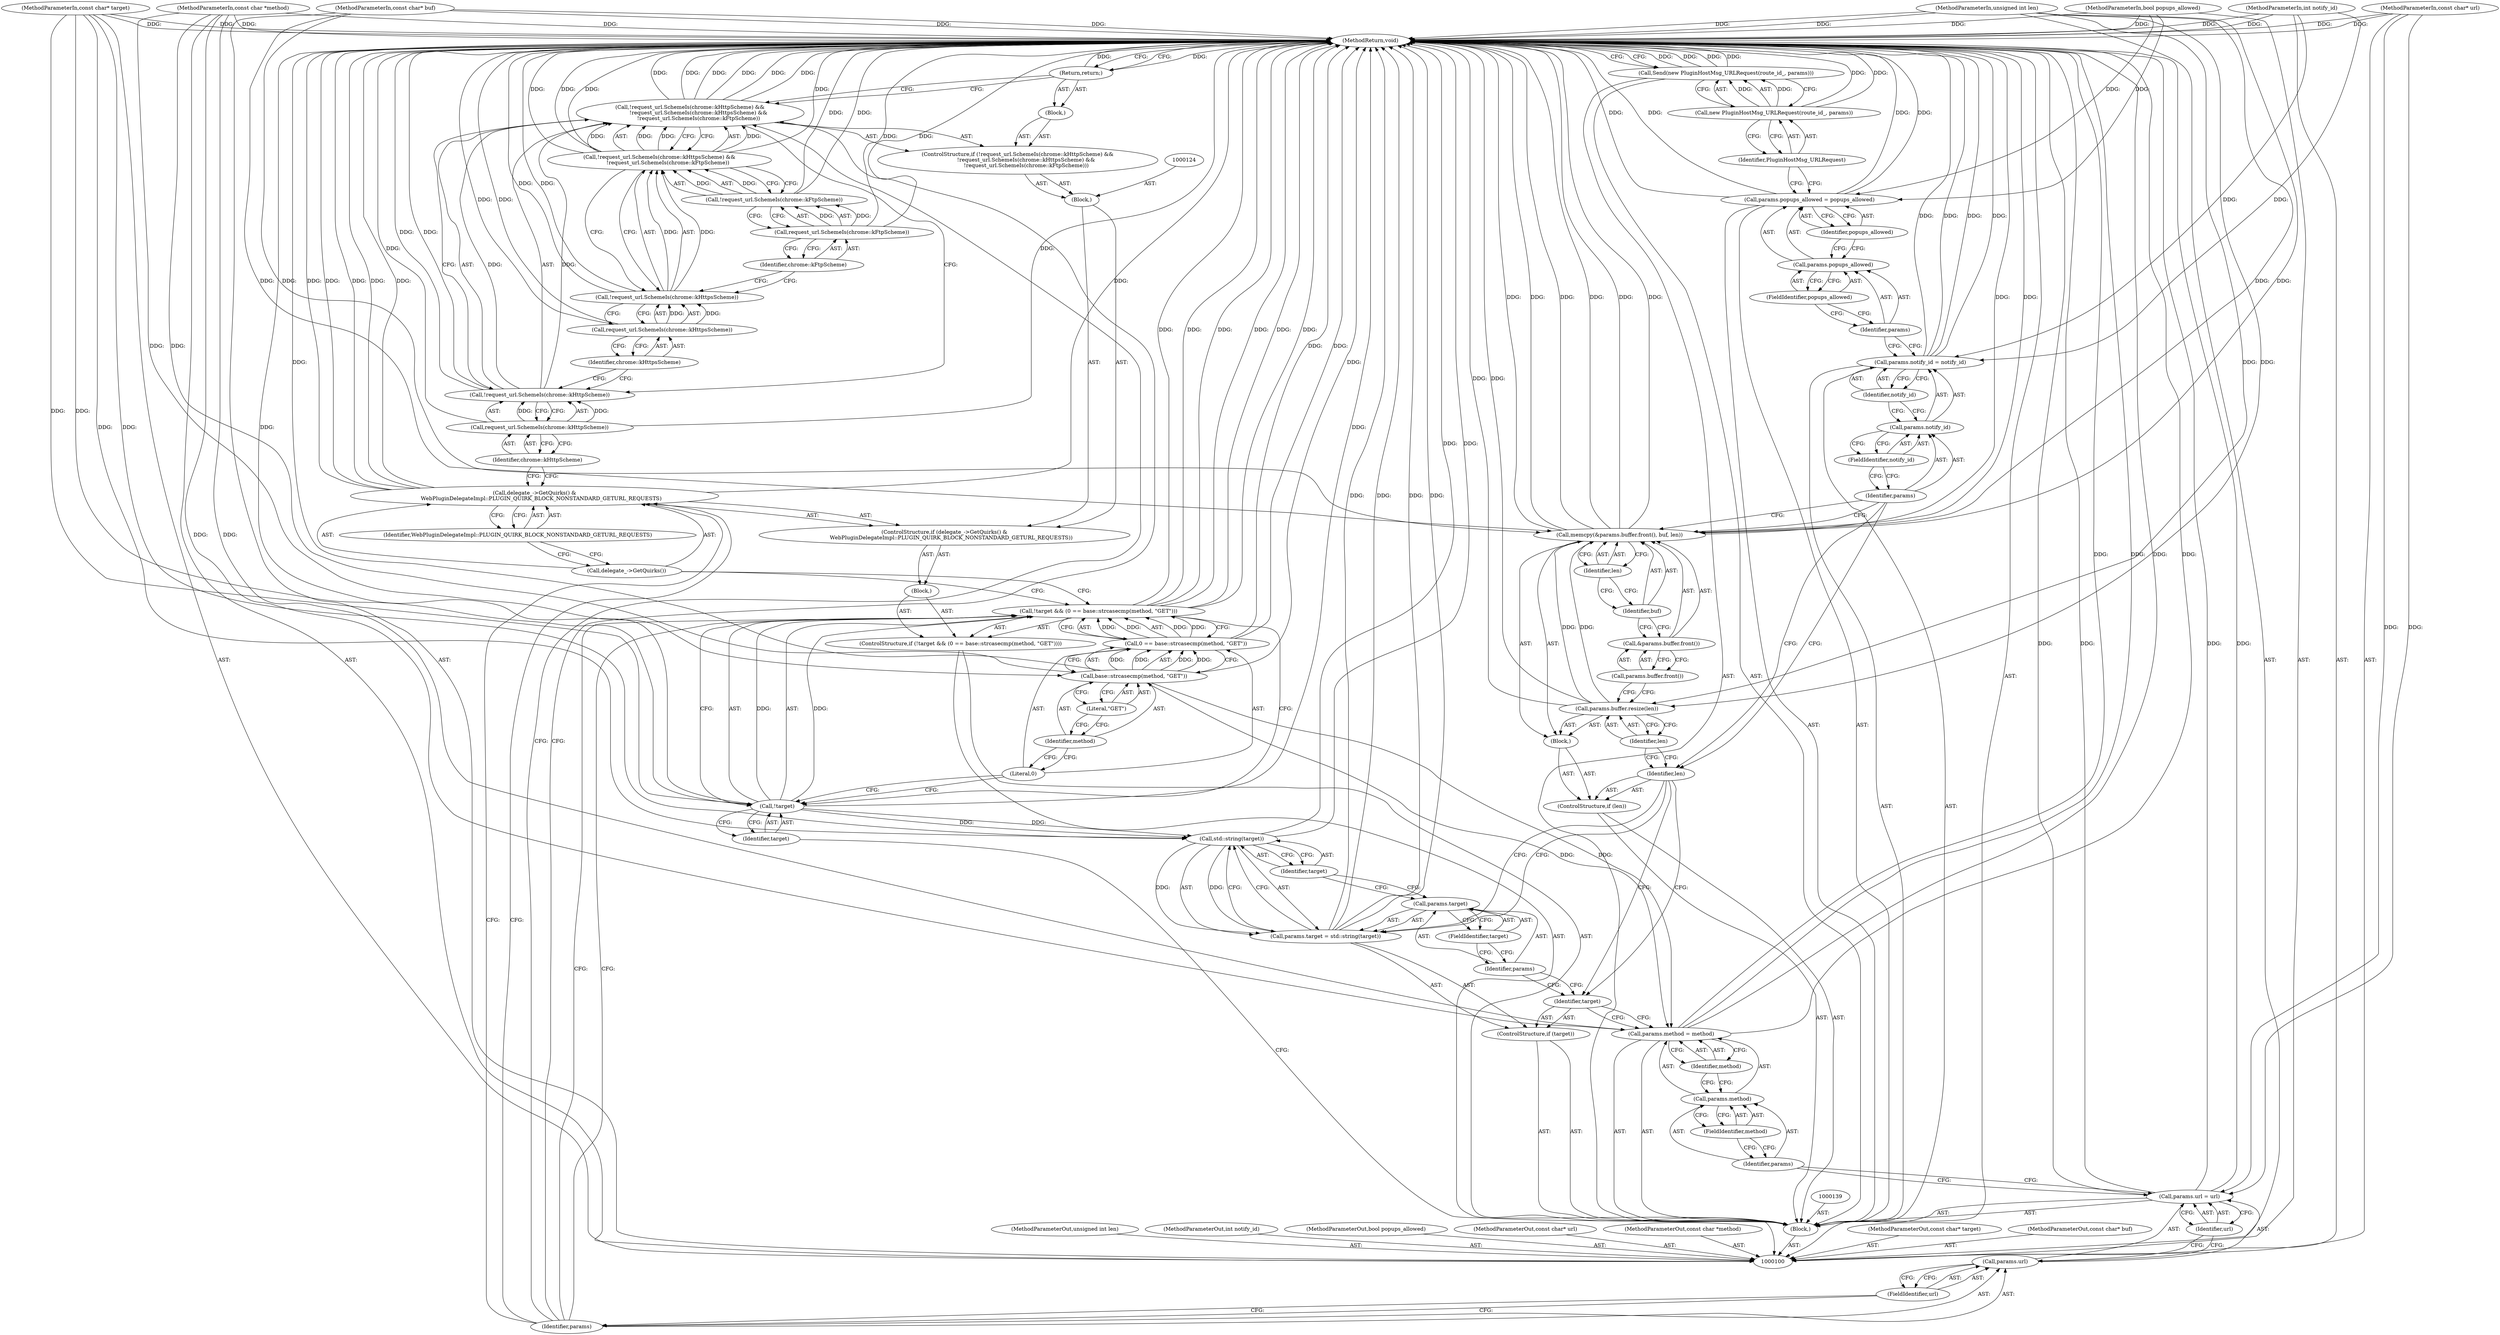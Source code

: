 digraph "0_Chrome_ea3d1d84be3d6f97bf50e76511c9e26af6895533_6" {
"1000119" [label="(ControlStructure,if (delegate_->GetQuirks() &\n        WebPluginDelegateImpl::PLUGIN_QUIRK_BLOCK_NONSTANDARD_GETURL_REQUESTS))"];
"1000120" [label="(Call,delegate_->GetQuirks() &\n        WebPluginDelegateImpl::PLUGIN_QUIRK_BLOCK_NONSTANDARD_GETURL_REQUESTS)"];
"1000121" [label="(Call,delegate_->GetQuirks())"];
"1000122" [label="(Identifier,WebPluginDelegateImpl::PLUGIN_QUIRK_BLOCK_NONSTANDARD_GETURL_REQUESTS)"];
"1000123" [label="(Block,)"];
"1000126" [label="(Call,!request_url.SchemeIs(chrome::kHttpScheme) &&\n          !request_url.SchemeIs(chrome::kHttpsScheme) &&\n          !request_url.SchemeIs(chrome::kFtpScheme))"];
"1000127" [label="(Call,!request_url.SchemeIs(chrome::kHttpScheme))"];
"1000128" [label="(Call,request_url.SchemeIs(chrome::kHttpScheme))"];
"1000129" [label="(Identifier,chrome::kHttpScheme)"];
"1000125" [label="(ControlStructure,if (!request_url.SchemeIs(chrome::kHttpScheme) &&\n          !request_url.SchemeIs(chrome::kHttpsScheme) &&\n          !request_url.SchemeIs(chrome::kFtpScheme)))"];
"1000130" [label="(Call,!request_url.SchemeIs(chrome::kHttpsScheme) &&\n          !request_url.SchemeIs(chrome::kFtpScheme))"];
"1000131" [label="(Call,!request_url.SchemeIs(chrome::kHttpsScheme))"];
"1000132" [label="(Call,request_url.SchemeIs(chrome::kHttpsScheme))"];
"1000133" [label="(Identifier,chrome::kHttpsScheme)"];
"1000134" [label="(Call,!request_url.SchemeIs(chrome::kFtpScheme))"];
"1000135" [label="(Call,request_url.SchemeIs(chrome::kFtpScheme))"];
"1000136" [label="(Identifier,chrome::kFtpScheme)"];
"1000137" [label="(Block,)"];
"1000138" [label="(Return,return;)"];
"1000181" [label="(MethodReturn,void)"];
"1000101" [label="(MethodParameterIn,const char* url)"];
"1000262" [label="(MethodParameterOut,const char* url)"];
"1000144" [label="(Identifier,url)"];
"1000140" [label="(Call,params.url = url)"];
"1000141" [label="(Call,params.url)"];
"1000142" [label="(Identifier,params)"];
"1000143" [label="(FieldIdentifier,url)"];
"1000148" [label="(FieldIdentifier,method)"];
"1000149" [label="(Identifier,method)"];
"1000145" [label="(Call,params.method = method)"];
"1000146" [label="(Call,params.method)"];
"1000147" [label="(Identifier,params)"];
"1000150" [label="(ControlStructure,if (target))"];
"1000151" [label="(Identifier,target)"];
"1000155" [label="(FieldIdentifier,target)"];
"1000156" [label="(Call,std::string(target))"];
"1000157" [label="(Identifier,target)"];
"1000152" [label="(Call,params.target = std::string(target))"];
"1000153" [label="(Call,params.target)"];
"1000154" [label="(Identifier,params)"];
"1000160" [label="(Block,)"];
"1000158" [label="(ControlStructure,if (len))"];
"1000159" [label="(Identifier,len)"];
"1000162" [label="(Identifier,len)"];
"1000161" [label="(Call,params.buffer.resize(len))"];
"1000164" [label="(Call,&params.buffer.front())"];
"1000165" [label="(Call,params.buffer.front())"];
"1000166" [label="(Identifier,buf)"];
"1000167" [label="(Identifier,len)"];
"1000163" [label="(Call,memcpy(&params.buffer.front(), buf, len))"];
"1000102" [label="(MethodParameterIn,const char *method)"];
"1000263" [label="(MethodParameterOut,const char *method)"];
"1000168" [label="(Call,params.notify_id = notify_id)"];
"1000169" [label="(Call,params.notify_id)"];
"1000170" [label="(Identifier,params)"];
"1000172" [label="(Identifier,notify_id)"];
"1000171" [label="(FieldIdentifier,notify_id)"];
"1000176" [label="(FieldIdentifier,popups_allowed)"];
"1000177" [label="(Identifier,popups_allowed)"];
"1000173" [label="(Call,params.popups_allowed = popups_allowed)"];
"1000174" [label="(Call,params.popups_allowed)"];
"1000175" [label="(Identifier,params)"];
"1000180" [label="(Identifier,PluginHostMsg_URLRequest)"];
"1000178" [label="(Call,Send(new PluginHostMsg_URLRequest(route_id_, params)))"];
"1000179" [label="(Call,new PluginHostMsg_URLRequest(route_id_, params))"];
"1000103" [label="(MethodParameterIn,const char* target)"];
"1000264" [label="(MethodParameterOut,const char* target)"];
"1000104" [label="(MethodParameterIn,const char* buf)"];
"1000265" [label="(MethodParameterOut,const char* buf)"];
"1000105" [label="(MethodParameterIn,unsigned int len)"];
"1000266" [label="(MethodParameterOut,unsigned int len)"];
"1000106" [label="(MethodParameterIn,int notify_id)"];
"1000267" [label="(MethodParameterOut,int notify_id)"];
"1000107" [label="(MethodParameterIn,bool popups_allowed)"];
"1000268" [label="(MethodParameterOut,bool popups_allowed)"];
"1000108" [label="(Block,)"];
"1000109" [label="(ControlStructure,if (!target && (0 == base::strcasecmp(method, \"GET\"))))"];
"1000113" [label="(Call,0 == base::strcasecmp(method, \"GET\"))"];
"1000114" [label="(Literal,0)"];
"1000115" [label="(Call,base::strcasecmp(method, \"GET\"))"];
"1000116" [label="(Identifier,method)"];
"1000117" [label="(Literal,\"GET\")"];
"1000110" [label="(Call,!target && (0 == base::strcasecmp(method, \"GET\")))"];
"1000111" [label="(Call,!target)"];
"1000118" [label="(Block,)"];
"1000112" [label="(Identifier,target)"];
"1000119" -> "1000118"  [label="AST: "];
"1000120" -> "1000119"  [label="AST: "];
"1000123" -> "1000119"  [label="AST: "];
"1000120" -> "1000119"  [label="AST: "];
"1000120" -> "1000122"  [label="CFG: "];
"1000121" -> "1000120"  [label="AST: "];
"1000122" -> "1000120"  [label="AST: "];
"1000129" -> "1000120"  [label="CFG: "];
"1000142" -> "1000120"  [label="CFG: "];
"1000120" -> "1000181"  [label="DDG: "];
"1000120" -> "1000181"  [label="DDG: "];
"1000120" -> "1000181"  [label="DDG: "];
"1000121" -> "1000120"  [label="AST: "];
"1000121" -> "1000110"  [label="CFG: "];
"1000122" -> "1000121"  [label="CFG: "];
"1000122" -> "1000120"  [label="AST: "];
"1000122" -> "1000121"  [label="CFG: "];
"1000120" -> "1000122"  [label="CFG: "];
"1000123" -> "1000119"  [label="AST: "];
"1000124" -> "1000123"  [label="AST: "];
"1000125" -> "1000123"  [label="AST: "];
"1000126" -> "1000125"  [label="AST: "];
"1000126" -> "1000127"  [label="CFG: "];
"1000126" -> "1000130"  [label="CFG: "];
"1000127" -> "1000126"  [label="AST: "];
"1000130" -> "1000126"  [label="AST: "];
"1000138" -> "1000126"  [label="CFG: "];
"1000142" -> "1000126"  [label="CFG: "];
"1000126" -> "1000181"  [label="DDG: "];
"1000126" -> "1000181"  [label="DDG: "];
"1000126" -> "1000181"  [label="DDG: "];
"1000127" -> "1000126"  [label="DDG: "];
"1000130" -> "1000126"  [label="DDG: "];
"1000130" -> "1000126"  [label="DDG: "];
"1000127" -> "1000126"  [label="AST: "];
"1000127" -> "1000128"  [label="CFG: "];
"1000128" -> "1000127"  [label="AST: "];
"1000133" -> "1000127"  [label="CFG: "];
"1000126" -> "1000127"  [label="CFG: "];
"1000127" -> "1000181"  [label="DDG: "];
"1000127" -> "1000126"  [label="DDG: "];
"1000128" -> "1000127"  [label="DDG: "];
"1000128" -> "1000127"  [label="AST: "];
"1000128" -> "1000129"  [label="CFG: "];
"1000129" -> "1000128"  [label="AST: "];
"1000127" -> "1000128"  [label="CFG: "];
"1000128" -> "1000181"  [label="DDG: "];
"1000128" -> "1000127"  [label="DDG: "];
"1000129" -> "1000128"  [label="AST: "];
"1000129" -> "1000120"  [label="CFG: "];
"1000128" -> "1000129"  [label="CFG: "];
"1000125" -> "1000123"  [label="AST: "];
"1000126" -> "1000125"  [label="AST: "];
"1000137" -> "1000125"  [label="AST: "];
"1000130" -> "1000126"  [label="AST: "];
"1000130" -> "1000131"  [label="CFG: "];
"1000130" -> "1000134"  [label="CFG: "];
"1000131" -> "1000130"  [label="AST: "];
"1000134" -> "1000130"  [label="AST: "];
"1000126" -> "1000130"  [label="CFG: "];
"1000130" -> "1000181"  [label="DDG: "];
"1000130" -> "1000181"  [label="DDG: "];
"1000130" -> "1000126"  [label="DDG: "];
"1000130" -> "1000126"  [label="DDG: "];
"1000131" -> "1000130"  [label="DDG: "];
"1000134" -> "1000130"  [label="DDG: "];
"1000131" -> "1000130"  [label="AST: "];
"1000131" -> "1000132"  [label="CFG: "];
"1000132" -> "1000131"  [label="AST: "];
"1000136" -> "1000131"  [label="CFG: "];
"1000130" -> "1000131"  [label="CFG: "];
"1000131" -> "1000181"  [label="DDG: "];
"1000131" -> "1000130"  [label="DDG: "];
"1000132" -> "1000131"  [label="DDG: "];
"1000132" -> "1000131"  [label="AST: "];
"1000132" -> "1000133"  [label="CFG: "];
"1000133" -> "1000132"  [label="AST: "];
"1000131" -> "1000132"  [label="CFG: "];
"1000132" -> "1000181"  [label="DDG: "];
"1000132" -> "1000131"  [label="DDG: "];
"1000133" -> "1000132"  [label="AST: "];
"1000133" -> "1000127"  [label="CFG: "];
"1000132" -> "1000133"  [label="CFG: "];
"1000134" -> "1000130"  [label="AST: "];
"1000134" -> "1000135"  [label="CFG: "];
"1000135" -> "1000134"  [label="AST: "];
"1000130" -> "1000134"  [label="CFG: "];
"1000134" -> "1000181"  [label="DDG: "];
"1000134" -> "1000130"  [label="DDG: "];
"1000135" -> "1000134"  [label="DDG: "];
"1000135" -> "1000134"  [label="AST: "];
"1000135" -> "1000136"  [label="CFG: "];
"1000136" -> "1000135"  [label="AST: "];
"1000134" -> "1000135"  [label="CFG: "];
"1000135" -> "1000181"  [label="DDG: "];
"1000135" -> "1000134"  [label="DDG: "];
"1000136" -> "1000135"  [label="AST: "];
"1000136" -> "1000131"  [label="CFG: "];
"1000135" -> "1000136"  [label="CFG: "];
"1000137" -> "1000125"  [label="AST: "];
"1000138" -> "1000137"  [label="AST: "];
"1000138" -> "1000137"  [label="AST: "];
"1000138" -> "1000126"  [label="CFG: "];
"1000181" -> "1000138"  [label="CFG: "];
"1000138" -> "1000181"  [label="DDG: "];
"1000181" -> "1000100"  [label="AST: "];
"1000181" -> "1000138"  [label="CFG: "];
"1000181" -> "1000178"  [label="CFG: "];
"1000178" -> "1000181"  [label="DDG: "];
"1000178" -> "1000181"  [label="DDG: "];
"1000168" -> "1000181"  [label="DDG: "];
"1000168" -> "1000181"  [label="DDG: "];
"1000107" -> "1000181"  [label="DDG: "];
"1000156" -> "1000181"  [label="DDG: "];
"1000105" -> "1000181"  [label="DDG: "];
"1000145" -> "1000181"  [label="DDG: "];
"1000145" -> "1000181"  [label="DDG: "];
"1000173" -> "1000181"  [label="DDG: "];
"1000173" -> "1000181"  [label="DDG: "];
"1000126" -> "1000181"  [label="DDG: "];
"1000126" -> "1000181"  [label="DDG: "];
"1000126" -> "1000181"  [label="DDG: "];
"1000163" -> "1000181"  [label="DDG: "];
"1000163" -> "1000181"  [label="DDG: "];
"1000163" -> "1000181"  [label="DDG: "];
"1000163" -> "1000181"  [label="DDG: "];
"1000104" -> "1000181"  [label="DDG: "];
"1000131" -> "1000181"  [label="DDG: "];
"1000140" -> "1000181"  [label="DDG: "];
"1000140" -> "1000181"  [label="DDG: "];
"1000128" -> "1000181"  [label="DDG: "];
"1000103" -> "1000181"  [label="DDG: "];
"1000130" -> "1000181"  [label="DDG: "];
"1000130" -> "1000181"  [label="DDG: "];
"1000113" -> "1000181"  [label="DDG: "];
"1000120" -> "1000181"  [label="DDG: "];
"1000120" -> "1000181"  [label="DDG: "];
"1000120" -> "1000181"  [label="DDG: "];
"1000179" -> "1000181"  [label="DDG: "];
"1000152" -> "1000181"  [label="DDG: "];
"1000152" -> "1000181"  [label="DDG: "];
"1000132" -> "1000181"  [label="DDG: "];
"1000102" -> "1000181"  [label="DDG: "];
"1000111" -> "1000181"  [label="DDG: "];
"1000134" -> "1000181"  [label="DDG: "];
"1000110" -> "1000181"  [label="DDG: "];
"1000110" -> "1000181"  [label="DDG: "];
"1000110" -> "1000181"  [label="DDG: "];
"1000101" -> "1000181"  [label="DDG: "];
"1000135" -> "1000181"  [label="DDG: "];
"1000127" -> "1000181"  [label="DDG: "];
"1000115" -> "1000181"  [label="DDG: "];
"1000161" -> "1000181"  [label="DDG: "];
"1000106" -> "1000181"  [label="DDG: "];
"1000138" -> "1000181"  [label="DDG: "];
"1000101" -> "1000100"  [label="AST: "];
"1000101" -> "1000181"  [label="DDG: "];
"1000101" -> "1000140"  [label="DDG: "];
"1000262" -> "1000100"  [label="AST: "];
"1000144" -> "1000140"  [label="AST: "];
"1000144" -> "1000141"  [label="CFG: "];
"1000140" -> "1000144"  [label="CFG: "];
"1000140" -> "1000108"  [label="AST: "];
"1000140" -> "1000144"  [label="CFG: "];
"1000141" -> "1000140"  [label="AST: "];
"1000144" -> "1000140"  [label="AST: "];
"1000147" -> "1000140"  [label="CFG: "];
"1000140" -> "1000181"  [label="DDG: "];
"1000140" -> "1000181"  [label="DDG: "];
"1000101" -> "1000140"  [label="DDG: "];
"1000141" -> "1000140"  [label="AST: "];
"1000141" -> "1000143"  [label="CFG: "];
"1000142" -> "1000141"  [label="AST: "];
"1000143" -> "1000141"  [label="AST: "];
"1000144" -> "1000141"  [label="CFG: "];
"1000142" -> "1000141"  [label="AST: "];
"1000142" -> "1000126"  [label="CFG: "];
"1000142" -> "1000120"  [label="CFG: "];
"1000142" -> "1000110"  [label="CFG: "];
"1000143" -> "1000142"  [label="CFG: "];
"1000143" -> "1000141"  [label="AST: "];
"1000143" -> "1000142"  [label="CFG: "];
"1000141" -> "1000143"  [label="CFG: "];
"1000148" -> "1000146"  [label="AST: "];
"1000148" -> "1000147"  [label="CFG: "];
"1000146" -> "1000148"  [label="CFG: "];
"1000149" -> "1000145"  [label="AST: "];
"1000149" -> "1000146"  [label="CFG: "];
"1000145" -> "1000149"  [label="CFG: "];
"1000145" -> "1000108"  [label="AST: "];
"1000145" -> "1000149"  [label="CFG: "];
"1000146" -> "1000145"  [label="AST: "];
"1000149" -> "1000145"  [label="AST: "];
"1000151" -> "1000145"  [label="CFG: "];
"1000145" -> "1000181"  [label="DDG: "];
"1000145" -> "1000181"  [label="DDG: "];
"1000115" -> "1000145"  [label="DDG: "];
"1000102" -> "1000145"  [label="DDG: "];
"1000146" -> "1000145"  [label="AST: "];
"1000146" -> "1000148"  [label="CFG: "];
"1000147" -> "1000146"  [label="AST: "];
"1000148" -> "1000146"  [label="AST: "];
"1000149" -> "1000146"  [label="CFG: "];
"1000147" -> "1000146"  [label="AST: "];
"1000147" -> "1000140"  [label="CFG: "];
"1000148" -> "1000147"  [label="CFG: "];
"1000150" -> "1000108"  [label="AST: "];
"1000151" -> "1000150"  [label="AST: "];
"1000152" -> "1000150"  [label="AST: "];
"1000151" -> "1000150"  [label="AST: "];
"1000151" -> "1000145"  [label="CFG: "];
"1000154" -> "1000151"  [label="CFG: "];
"1000159" -> "1000151"  [label="CFG: "];
"1000155" -> "1000153"  [label="AST: "];
"1000155" -> "1000154"  [label="CFG: "];
"1000153" -> "1000155"  [label="CFG: "];
"1000156" -> "1000152"  [label="AST: "];
"1000156" -> "1000157"  [label="CFG: "];
"1000157" -> "1000156"  [label="AST: "];
"1000152" -> "1000156"  [label="CFG: "];
"1000156" -> "1000181"  [label="DDG: "];
"1000156" -> "1000152"  [label="DDG: "];
"1000111" -> "1000156"  [label="DDG: "];
"1000103" -> "1000156"  [label="DDG: "];
"1000157" -> "1000156"  [label="AST: "];
"1000157" -> "1000153"  [label="CFG: "];
"1000156" -> "1000157"  [label="CFG: "];
"1000152" -> "1000150"  [label="AST: "];
"1000152" -> "1000156"  [label="CFG: "];
"1000153" -> "1000152"  [label="AST: "];
"1000156" -> "1000152"  [label="AST: "];
"1000159" -> "1000152"  [label="CFG: "];
"1000152" -> "1000181"  [label="DDG: "];
"1000152" -> "1000181"  [label="DDG: "];
"1000156" -> "1000152"  [label="DDG: "];
"1000153" -> "1000152"  [label="AST: "];
"1000153" -> "1000155"  [label="CFG: "];
"1000154" -> "1000153"  [label="AST: "];
"1000155" -> "1000153"  [label="AST: "];
"1000157" -> "1000153"  [label="CFG: "];
"1000154" -> "1000153"  [label="AST: "];
"1000154" -> "1000151"  [label="CFG: "];
"1000155" -> "1000154"  [label="CFG: "];
"1000160" -> "1000158"  [label="AST: "];
"1000161" -> "1000160"  [label="AST: "];
"1000163" -> "1000160"  [label="AST: "];
"1000158" -> "1000108"  [label="AST: "];
"1000159" -> "1000158"  [label="AST: "];
"1000160" -> "1000158"  [label="AST: "];
"1000159" -> "1000158"  [label="AST: "];
"1000159" -> "1000152"  [label="CFG: "];
"1000159" -> "1000151"  [label="CFG: "];
"1000162" -> "1000159"  [label="CFG: "];
"1000170" -> "1000159"  [label="CFG: "];
"1000162" -> "1000161"  [label="AST: "];
"1000162" -> "1000159"  [label="CFG: "];
"1000161" -> "1000162"  [label="CFG: "];
"1000161" -> "1000160"  [label="AST: "];
"1000161" -> "1000162"  [label="CFG: "];
"1000162" -> "1000161"  [label="AST: "];
"1000165" -> "1000161"  [label="CFG: "];
"1000161" -> "1000181"  [label="DDG: "];
"1000105" -> "1000161"  [label="DDG: "];
"1000161" -> "1000163"  [label="DDG: "];
"1000164" -> "1000163"  [label="AST: "];
"1000164" -> "1000165"  [label="CFG: "];
"1000165" -> "1000164"  [label="AST: "];
"1000166" -> "1000164"  [label="CFG: "];
"1000165" -> "1000164"  [label="AST: "];
"1000165" -> "1000161"  [label="CFG: "];
"1000164" -> "1000165"  [label="CFG: "];
"1000166" -> "1000163"  [label="AST: "];
"1000166" -> "1000164"  [label="CFG: "];
"1000167" -> "1000166"  [label="CFG: "];
"1000167" -> "1000163"  [label="AST: "];
"1000167" -> "1000166"  [label="CFG: "];
"1000163" -> "1000167"  [label="CFG: "];
"1000163" -> "1000160"  [label="AST: "];
"1000163" -> "1000167"  [label="CFG: "];
"1000164" -> "1000163"  [label="AST: "];
"1000166" -> "1000163"  [label="AST: "];
"1000167" -> "1000163"  [label="AST: "];
"1000170" -> "1000163"  [label="CFG: "];
"1000163" -> "1000181"  [label="DDG: "];
"1000163" -> "1000181"  [label="DDG: "];
"1000163" -> "1000181"  [label="DDG: "];
"1000163" -> "1000181"  [label="DDG: "];
"1000104" -> "1000163"  [label="DDG: "];
"1000161" -> "1000163"  [label="DDG: "];
"1000105" -> "1000163"  [label="DDG: "];
"1000102" -> "1000100"  [label="AST: "];
"1000102" -> "1000181"  [label="DDG: "];
"1000102" -> "1000115"  [label="DDG: "];
"1000102" -> "1000145"  [label="DDG: "];
"1000263" -> "1000100"  [label="AST: "];
"1000168" -> "1000108"  [label="AST: "];
"1000168" -> "1000172"  [label="CFG: "];
"1000169" -> "1000168"  [label="AST: "];
"1000172" -> "1000168"  [label="AST: "];
"1000175" -> "1000168"  [label="CFG: "];
"1000168" -> "1000181"  [label="DDG: "];
"1000168" -> "1000181"  [label="DDG: "];
"1000106" -> "1000168"  [label="DDG: "];
"1000169" -> "1000168"  [label="AST: "];
"1000169" -> "1000171"  [label="CFG: "];
"1000170" -> "1000169"  [label="AST: "];
"1000171" -> "1000169"  [label="AST: "];
"1000172" -> "1000169"  [label="CFG: "];
"1000170" -> "1000169"  [label="AST: "];
"1000170" -> "1000163"  [label="CFG: "];
"1000170" -> "1000159"  [label="CFG: "];
"1000171" -> "1000170"  [label="CFG: "];
"1000172" -> "1000168"  [label="AST: "];
"1000172" -> "1000169"  [label="CFG: "];
"1000168" -> "1000172"  [label="CFG: "];
"1000171" -> "1000169"  [label="AST: "];
"1000171" -> "1000170"  [label="CFG: "];
"1000169" -> "1000171"  [label="CFG: "];
"1000176" -> "1000174"  [label="AST: "];
"1000176" -> "1000175"  [label="CFG: "];
"1000174" -> "1000176"  [label="CFG: "];
"1000177" -> "1000173"  [label="AST: "];
"1000177" -> "1000174"  [label="CFG: "];
"1000173" -> "1000177"  [label="CFG: "];
"1000173" -> "1000108"  [label="AST: "];
"1000173" -> "1000177"  [label="CFG: "];
"1000174" -> "1000173"  [label="AST: "];
"1000177" -> "1000173"  [label="AST: "];
"1000180" -> "1000173"  [label="CFG: "];
"1000173" -> "1000181"  [label="DDG: "];
"1000173" -> "1000181"  [label="DDG: "];
"1000107" -> "1000173"  [label="DDG: "];
"1000174" -> "1000173"  [label="AST: "];
"1000174" -> "1000176"  [label="CFG: "];
"1000175" -> "1000174"  [label="AST: "];
"1000176" -> "1000174"  [label="AST: "];
"1000177" -> "1000174"  [label="CFG: "];
"1000175" -> "1000174"  [label="AST: "];
"1000175" -> "1000168"  [label="CFG: "];
"1000176" -> "1000175"  [label="CFG: "];
"1000180" -> "1000179"  [label="AST: "];
"1000180" -> "1000173"  [label="CFG: "];
"1000179" -> "1000180"  [label="CFG: "];
"1000178" -> "1000108"  [label="AST: "];
"1000178" -> "1000179"  [label="CFG: "];
"1000179" -> "1000178"  [label="AST: "];
"1000181" -> "1000178"  [label="CFG: "];
"1000178" -> "1000181"  [label="DDG: "];
"1000178" -> "1000181"  [label="DDG: "];
"1000179" -> "1000178"  [label="DDG: "];
"1000179" -> "1000178"  [label="AST: "];
"1000179" -> "1000180"  [label="CFG: "];
"1000180" -> "1000179"  [label="AST: "];
"1000178" -> "1000179"  [label="CFG: "];
"1000179" -> "1000181"  [label="DDG: "];
"1000179" -> "1000178"  [label="DDG: "];
"1000103" -> "1000100"  [label="AST: "];
"1000103" -> "1000181"  [label="DDG: "];
"1000103" -> "1000111"  [label="DDG: "];
"1000103" -> "1000156"  [label="DDG: "];
"1000264" -> "1000100"  [label="AST: "];
"1000104" -> "1000100"  [label="AST: "];
"1000104" -> "1000181"  [label="DDG: "];
"1000104" -> "1000163"  [label="DDG: "];
"1000265" -> "1000100"  [label="AST: "];
"1000105" -> "1000100"  [label="AST: "];
"1000105" -> "1000181"  [label="DDG: "];
"1000105" -> "1000161"  [label="DDG: "];
"1000105" -> "1000163"  [label="DDG: "];
"1000266" -> "1000100"  [label="AST: "];
"1000106" -> "1000100"  [label="AST: "];
"1000106" -> "1000181"  [label="DDG: "];
"1000106" -> "1000168"  [label="DDG: "];
"1000267" -> "1000100"  [label="AST: "];
"1000107" -> "1000100"  [label="AST: "];
"1000107" -> "1000181"  [label="DDG: "];
"1000107" -> "1000173"  [label="DDG: "];
"1000268" -> "1000100"  [label="AST: "];
"1000108" -> "1000100"  [label="AST: "];
"1000109" -> "1000108"  [label="AST: "];
"1000139" -> "1000108"  [label="AST: "];
"1000140" -> "1000108"  [label="AST: "];
"1000145" -> "1000108"  [label="AST: "];
"1000150" -> "1000108"  [label="AST: "];
"1000158" -> "1000108"  [label="AST: "];
"1000168" -> "1000108"  [label="AST: "];
"1000173" -> "1000108"  [label="AST: "];
"1000178" -> "1000108"  [label="AST: "];
"1000109" -> "1000108"  [label="AST: "];
"1000110" -> "1000109"  [label="AST: "];
"1000118" -> "1000109"  [label="AST: "];
"1000113" -> "1000110"  [label="AST: "];
"1000113" -> "1000115"  [label="CFG: "];
"1000114" -> "1000113"  [label="AST: "];
"1000115" -> "1000113"  [label="AST: "];
"1000110" -> "1000113"  [label="CFG: "];
"1000113" -> "1000181"  [label="DDG: "];
"1000113" -> "1000110"  [label="DDG: "];
"1000113" -> "1000110"  [label="DDG: "];
"1000115" -> "1000113"  [label="DDG: "];
"1000115" -> "1000113"  [label="DDG: "];
"1000114" -> "1000113"  [label="AST: "];
"1000114" -> "1000111"  [label="CFG: "];
"1000116" -> "1000114"  [label="CFG: "];
"1000115" -> "1000113"  [label="AST: "];
"1000115" -> "1000117"  [label="CFG: "];
"1000116" -> "1000115"  [label="AST: "];
"1000117" -> "1000115"  [label="AST: "];
"1000113" -> "1000115"  [label="CFG: "];
"1000115" -> "1000181"  [label="DDG: "];
"1000115" -> "1000113"  [label="DDG: "];
"1000115" -> "1000113"  [label="DDG: "];
"1000102" -> "1000115"  [label="DDG: "];
"1000115" -> "1000145"  [label="DDG: "];
"1000116" -> "1000115"  [label="AST: "];
"1000116" -> "1000114"  [label="CFG: "];
"1000117" -> "1000116"  [label="CFG: "];
"1000117" -> "1000115"  [label="AST: "];
"1000117" -> "1000116"  [label="CFG: "];
"1000115" -> "1000117"  [label="CFG: "];
"1000110" -> "1000109"  [label="AST: "];
"1000110" -> "1000111"  [label="CFG: "];
"1000110" -> "1000113"  [label="CFG: "];
"1000111" -> "1000110"  [label="AST: "];
"1000113" -> "1000110"  [label="AST: "];
"1000121" -> "1000110"  [label="CFG: "];
"1000142" -> "1000110"  [label="CFG: "];
"1000110" -> "1000181"  [label="DDG: "];
"1000110" -> "1000181"  [label="DDG: "];
"1000110" -> "1000181"  [label="DDG: "];
"1000111" -> "1000110"  [label="DDG: "];
"1000113" -> "1000110"  [label="DDG: "];
"1000113" -> "1000110"  [label="DDG: "];
"1000111" -> "1000110"  [label="AST: "];
"1000111" -> "1000112"  [label="CFG: "];
"1000112" -> "1000111"  [label="AST: "];
"1000114" -> "1000111"  [label="CFG: "];
"1000110" -> "1000111"  [label="CFG: "];
"1000111" -> "1000181"  [label="DDG: "];
"1000111" -> "1000110"  [label="DDG: "];
"1000103" -> "1000111"  [label="DDG: "];
"1000111" -> "1000156"  [label="DDG: "];
"1000118" -> "1000109"  [label="AST: "];
"1000119" -> "1000118"  [label="AST: "];
"1000112" -> "1000111"  [label="AST: "];
"1000112" -> "1000100"  [label="CFG: "];
"1000111" -> "1000112"  [label="CFG: "];
}
